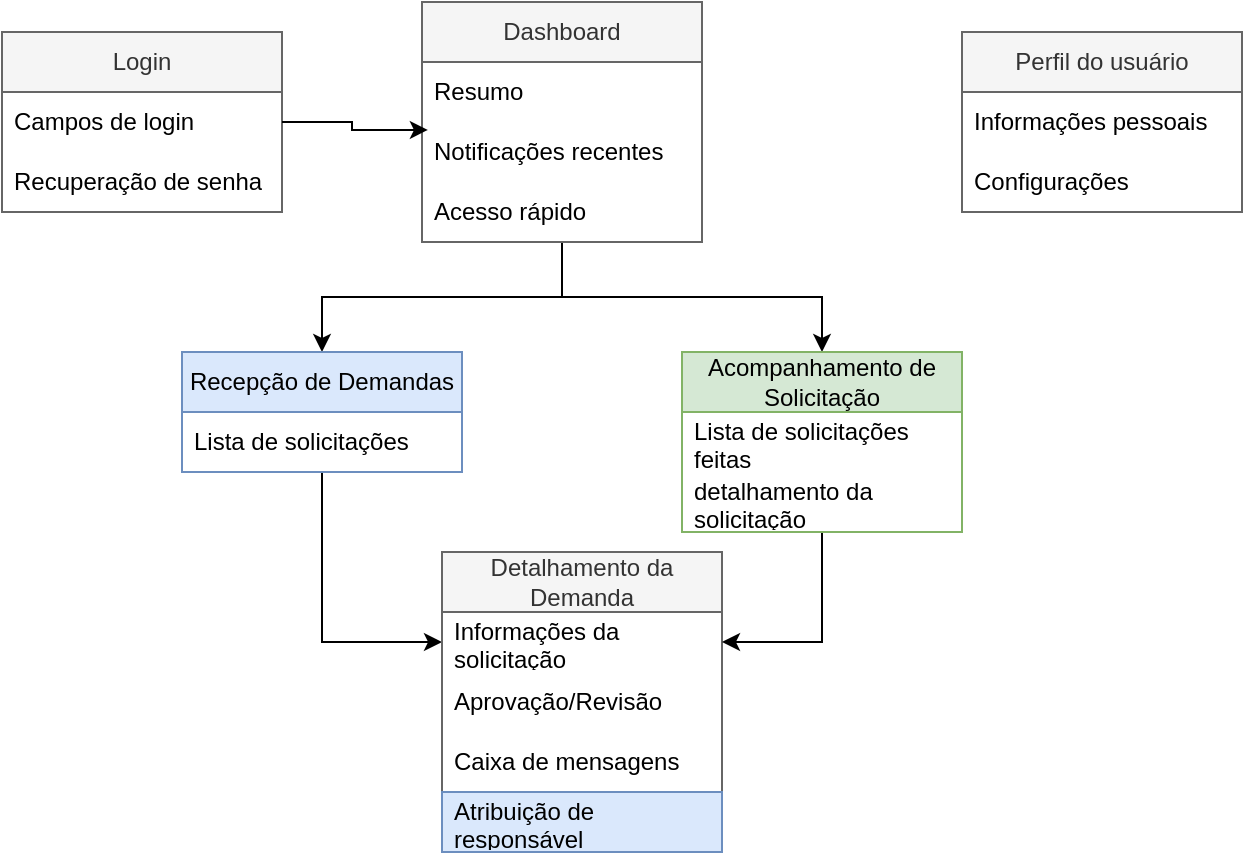 <mxfile version="24.7.1" type="github">
  <diagram name="Página-1" id="pK1zPCyYN0WHNvu2tYPH">
    <mxGraphModel dx="880" dy="426" grid="1" gridSize="10" guides="1" tooltips="1" connect="1" arrows="1" fold="1" page="1" pageScale="1" pageWidth="827" pageHeight="1169" math="0" shadow="0">
      <root>
        <mxCell id="0" />
        <mxCell id="1" parent="0" />
        <mxCell id="8vm91C9HNVBl3SaJP2Yl-1" value="Login" style="swimlane;fontStyle=0;childLayout=stackLayout;horizontal=1;startSize=30;horizontalStack=0;resizeParent=1;resizeParentMax=0;resizeLast=0;collapsible=1;marginBottom=0;whiteSpace=wrap;html=1;fillColor=#f5f5f5;fontColor=#333333;strokeColor=#666666;" vertex="1" parent="1">
          <mxGeometry x="20" y="30" width="140" height="90" as="geometry" />
        </mxCell>
        <mxCell id="8vm91C9HNVBl3SaJP2Yl-2" value="Campos de login" style="text;strokeColor=none;fillColor=none;align=left;verticalAlign=middle;spacingLeft=4;spacingRight=4;overflow=hidden;points=[[0,0.5],[1,0.5]];portConstraint=eastwest;rotatable=0;whiteSpace=wrap;html=1;" vertex="1" parent="8vm91C9HNVBl3SaJP2Yl-1">
          <mxGeometry y="30" width="140" height="30" as="geometry" />
        </mxCell>
        <mxCell id="8vm91C9HNVBl3SaJP2Yl-3" value="Recuperação de senha" style="text;strokeColor=none;fillColor=none;align=left;verticalAlign=middle;spacingLeft=4;spacingRight=4;overflow=hidden;points=[[0,0.5],[1,0.5]];portConstraint=eastwest;rotatable=0;whiteSpace=wrap;html=1;" vertex="1" parent="8vm91C9HNVBl3SaJP2Yl-1">
          <mxGeometry y="60" width="140" height="30" as="geometry" />
        </mxCell>
        <mxCell id="8vm91C9HNVBl3SaJP2Yl-22" style="edgeStyle=orthogonalEdgeStyle;rounded=0;orthogonalLoop=1;jettySize=auto;html=1;entryX=0.5;entryY=0;entryDx=0;entryDy=0;" edge="1" parent="1" source="8vm91C9HNVBl3SaJP2Yl-5" target="8vm91C9HNVBl3SaJP2Yl-12">
          <mxGeometry relative="1" as="geometry" />
        </mxCell>
        <mxCell id="8vm91C9HNVBl3SaJP2Yl-29" style="edgeStyle=orthogonalEdgeStyle;rounded=0;orthogonalLoop=1;jettySize=auto;html=1;entryX=0.5;entryY=0;entryDx=0;entryDy=0;" edge="1" parent="1" source="8vm91C9HNVBl3SaJP2Yl-5" target="8vm91C9HNVBl3SaJP2Yl-23">
          <mxGeometry relative="1" as="geometry" />
        </mxCell>
        <mxCell id="8vm91C9HNVBl3SaJP2Yl-5" value="Dashboard" style="swimlane;fontStyle=0;childLayout=stackLayout;horizontal=1;startSize=30;horizontalStack=0;resizeParent=1;resizeParentMax=0;resizeLast=0;collapsible=1;marginBottom=0;whiteSpace=wrap;html=1;fillColor=#f5f5f5;fontColor=#333333;strokeColor=#666666;" vertex="1" parent="1">
          <mxGeometry x="230" y="15" width="140" height="120" as="geometry" />
        </mxCell>
        <mxCell id="8vm91C9HNVBl3SaJP2Yl-6" value="Resumo" style="text;strokeColor=none;fillColor=none;align=left;verticalAlign=middle;spacingLeft=4;spacingRight=4;overflow=hidden;points=[[0,0.5],[1,0.5]];portConstraint=eastwest;rotatable=0;whiteSpace=wrap;html=1;" vertex="1" parent="8vm91C9HNVBl3SaJP2Yl-5">
          <mxGeometry y="30" width="140" height="30" as="geometry" />
        </mxCell>
        <mxCell id="8vm91C9HNVBl3SaJP2Yl-7" value="Notificações recentes" style="text;strokeColor=none;fillColor=none;align=left;verticalAlign=middle;spacingLeft=4;spacingRight=4;overflow=hidden;points=[[0,0.5],[1,0.5]];portConstraint=eastwest;rotatable=0;whiteSpace=wrap;html=1;" vertex="1" parent="8vm91C9HNVBl3SaJP2Yl-5">
          <mxGeometry y="60" width="140" height="30" as="geometry" />
        </mxCell>
        <mxCell id="8vm91C9HNVBl3SaJP2Yl-8" value="Acesso rápido" style="text;strokeColor=none;fillColor=none;align=left;verticalAlign=middle;spacingLeft=4;spacingRight=4;overflow=hidden;points=[[0,0.5],[1,0.5]];portConstraint=eastwest;rotatable=0;whiteSpace=wrap;html=1;" vertex="1" parent="8vm91C9HNVBl3SaJP2Yl-5">
          <mxGeometry y="90" width="140" height="30" as="geometry" />
        </mxCell>
        <mxCell id="8vm91C9HNVBl3SaJP2Yl-10" style="edgeStyle=orthogonalEdgeStyle;rounded=0;orthogonalLoop=1;jettySize=auto;html=1;entryX=0.021;entryY=0.133;entryDx=0;entryDy=0;entryPerimeter=0;" edge="1" parent="1" source="8vm91C9HNVBl3SaJP2Yl-2" target="8vm91C9HNVBl3SaJP2Yl-7">
          <mxGeometry relative="1" as="geometry" />
        </mxCell>
        <mxCell id="8vm91C9HNVBl3SaJP2Yl-28" style="edgeStyle=orthogonalEdgeStyle;rounded=0;orthogonalLoop=1;jettySize=auto;html=1;" edge="1" parent="1" source="8vm91C9HNVBl3SaJP2Yl-12" target="8vm91C9HNVBl3SaJP2Yl-17">
          <mxGeometry relative="1" as="geometry" />
        </mxCell>
        <mxCell id="8vm91C9HNVBl3SaJP2Yl-12" value="Recepção de Demandas" style="swimlane;fontStyle=0;childLayout=stackLayout;horizontal=1;startSize=30;horizontalStack=0;resizeParent=1;resizeParentMax=0;resizeLast=0;collapsible=1;marginBottom=0;whiteSpace=wrap;html=1;fillColor=#dae8fc;strokeColor=#6c8ebf;" vertex="1" parent="1">
          <mxGeometry x="110" y="190" width="140" height="60" as="geometry" />
        </mxCell>
        <mxCell id="8vm91C9HNVBl3SaJP2Yl-13" value="Lista de solicitações" style="text;strokeColor=none;fillColor=none;align=left;verticalAlign=middle;spacingLeft=4;spacingRight=4;overflow=hidden;points=[[0,0.5],[1,0.5]];portConstraint=eastwest;rotatable=0;whiteSpace=wrap;html=1;" vertex="1" parent="8vm91C9HNVBl3SaJP2Yl-12">
          <mxGeometry y="30" width="140" height="30" as="geometry" />
        </mxCell>
        <mxCell id="8vm91C9HNVBl3SaJP2Yl-16" value="Detalhamento da Demanda" style="swimlane;fontStyle=0;childLayout=stackLayout;horizontal=1;startSize=30;horizontalStack=0;resizeParent=1;resizeParentMax=0;resizeLast=0;collapsible=1;marginBottom=0;whiteSpace=wrap;html=1;fillColor=#f5f5f5;strokeColor=#666666;fontColor=#333333;" vertex="1" parent="1">
          <mxGeometry x="240" y="290" width="140" height="150" as="geometry" />
        </mxCell>
        <mxCell id="8vm91C9HNVBl3SaJP2Yl-17" value="Informações da solicitação" style="text;strokeColor=none;fillColor=none;align=left;verticalAlign=middle;spacingLeft=4;spacingRight=4;overflow=hidden;points=[[0,0.5],[1,0.5]];portConstraint=eastwest;rotatable=0;whiteSpace=wrap;html=1;" vertex="1" parent="8vm91C9HNVBl3SaJP2Yl-16">
          <mxGeometry y="30" width="140" height="30" as="geometry" />
        </mxCell>
        <mxCell id="8vm91C9HNVBl3SaJP2Yl-30" value="Aprovação/Revisão" style="text;strokeColor=none;fillColor=none;align=left;verticalAlign=middle;spacingLeft=4;spacingRight=4;overflow=hidden;points=[[0,0.5],[1,0.5]];portConstraint=eastwest;rotatable=0;whiteSpace=wrap;html=1;" vertex="1" parent="8vm91C9HNVBl3SaJP2Yl-16">
          <mxGeometry y="60" width="140" height="30" as="geometry" />
        </mxCell>
        <mxCell id="8vm91C9HNVBl3SaJP2Yl-31" value="Caixa de mensagens" style="text;strokeColor=none;fillColor=none;align=left;verticalAlign=middle;spacingLeft=4;spacingRight=4;overflow=hidden;points=[[0,0.5],[1,0.5]];portConstraint=eastwest;rotatable=0;whiteSpace=wrap;html=1;" vertex="1" parent="8vm91C9HNVBl3SaJP2Yl-16">
          <mxGeometry y="90" width="140" height="30" as="geometry" />
        </mxCell>
        <mxCell id="8vm91C9HNVBl3SaJP2Yl-18" value="Atribuição de responsável" style="text;strokeColor=#6c8ebf;fillColor=#dae8fc;align=left;verticalAlign=middle;spacingLeft=4;spacingRight=4;overflow=hidden;points=[[0,0.5],[1,0.5]];portConstraint=eastwest;rotatable=0;whiteSpace=wrap;html=1;" vertex="1" parent="8vm91C9HNVBl3SaJP2Yl-16">
          <mxGeometry y="120" width="140" height="30" as="geometry" />
        </mxCell>
        <mxCell id="8vm91C9HNVBl3SaJP2Yl-27" style="edgeStyle=orthogonalEdgeStyle;rounded=0;orthogonalLoop=1;jettySize=auto;html=1;entryX=1;entryY=0.5;entryDx=0;entryDy=0;" edge="1" parent="1" source="8vm91C9HNVBl3SaJP2Yl-23" target="8vm91C9HNVBl3SaJP2Yl-17">
          <mxGeometry relative="1" as="geometry" />
        </mxCell>
        <mxCell id="8vm91C9HNVBl3SaJP2Yl-23" value="Acompanhamento de Solicitação" style="swimlane;fontStyle=0;childLayout=stackLayout;horizontal=1;startSize=30;horizontalStack=0;resizeParent=1;resizeParentMax=0;resizeLast=0;collapsible=1;marginBottom=0;whiteSpace=wrap;html=1;fillColor=#d5e8d4;strokeColor=#82b366;" vertex="1" parent="1">
          <mxGeometry x="360" y="190" width="140" height="90" as="geometry" />
        </mxCell>
        <mxCell id="8vm91C9HNVBl3SaJP2Yl-24" value="Lista de solicitações feitas" style="text;strokeColor=none;fillColor=none;align=left;verticalAlign=middle;spacingLeft=4;spacingRight=4;overflow=hidden;points=[[0,0.5],[1,0.5]];portConstraint=eastwest;rotatable=0;whiteSpace=wrap;html=1;" vertex="1" parent="8vm91C9HNVBl3SaJP2Yl-23">
          <mxGeometry y="30" width="140" height="30" as="geometry" />
        </mxCell>
        <mxCell id="8vm91C9HNVBl3SaJP2Yl-25" value="detalhamento da solicitação" style="text;strokeColor=none;fillColor=none;align=left;verticalAlign=middle;spacingLeft=4;spacingRight=4;overflow=hidden;points=[[0,0.5],[1,0.5]];portConstraint=eastwest;rotatable=0;whiteSpace=wrap;html=1;" vertex="1" parent="8vm91C9HNVBl3SaJP2Yl-23">
          <mxGeometry y="60" width="140" height="30" as="geometry" />
        </mxCell>
        <mxCell id="8vm91C9HNVBl3SaJP2Yl-32" value="Perfil do usuário" style="swimlane;fontStyle=0;childLayout=stackLayout;horizontal=1;startSize=30;horizontalStack=0;resizeParent=1;resizeParentMax=0;resizeLast=0;collapsible=1;marginBottom=0;whiteSpace=wrap;html=1;fillColor=#f5f5f5;fontColor=#333333;strokeColor=#666666;" vertex="1" parent="1">
          <mxGeometry x="500" y="30" width="140" height="90" as="geometry" />
        </mxCell>
        <mxCell id="8vm91C9HNVBl3SaJP2Yl-33" value="Informações pessoais" style="text;strokeColor=none;fillColor=none;align=left;verticalAlign=middle;spacingLeft=4;spacingRight=4;overflow=hidden;points=[[0,0.5],[1,0.5]];portConstraint=eastwest;rotatable=0;whiteSpace=wrap;html=1;" vertex="1" parent="8vm91C9HNVBl3SaJP2Yl-32">
          <mxGeometry y="30" width="140" height="30" as="geometry" />
        </mxCell>
        <mxCell id="8vm91C9HNVBl3SaJP2Yl-34" value="Configurações" style="text;strokeColor=none;fillColor=none;align=left;verticalAlign=middle;spacingLeft=4;spacingRight=4;overflow=hidden;points=[[0,0.5],[1,0.5]];portConstraint=eastwest;rotatable=0;whiteSpace=wrap;html=1;" vertex="1" parent="8vm91C9HNVBl3SaJP2Yl-32">
          <mxGeometry y="60" width="140" height="30" as="geometry" />
        </mxCell>
      </root>
    </mxGraphModel>
  </diagram>
</mxfile>
